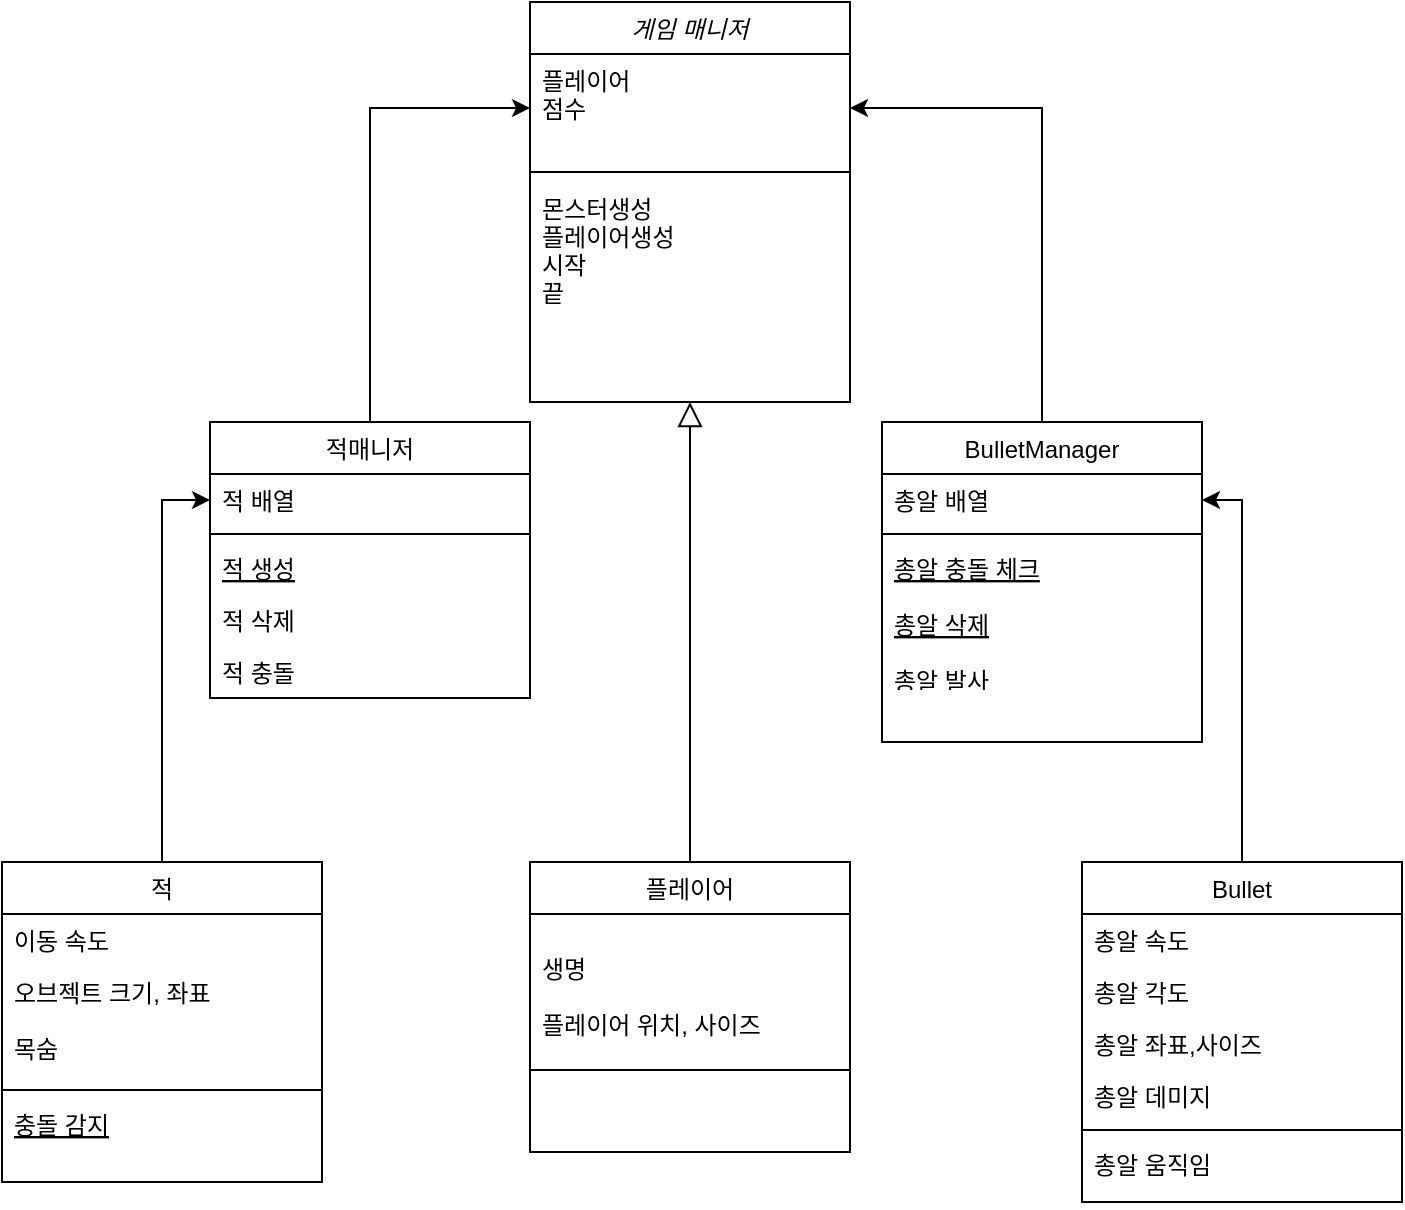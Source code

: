 <mxfile version="18.0.6" type="google" pages="2"><diagram id="C5RBs43oDa-KdzZeNtuy" name="Page-1"><mxGraphModel grid="1" page="1" gridSize="10" guides="1" tooltips="1" connect="1" arrows="1" fold="1" pageScale="1" pageWidth="827" pageHeight="1169" math="0" shadow="0"><root><mxCell id="WIyWlLk6GJQsqaUBKTNV-0"/><mxCell id="WIyWlLk6GJQsqaUBKTNV-1" parent="WIyWlLk6GJQsqaUBKTNV-0"/><mxCell id="zkfFHV4jXpPFQw0GAbJ--0" value="게임 매니저" style="swimlane;fontStyle=2;align=center;verticalAlign=top;childLayout=stackLayout;horizontal=1;startSize=26;horizontalStack=0;resizeParent=1;resizeLast=0;collapsible=1;marginBottom=0;rounded=0;shadow=0;strokeWidth=1;" vertex="1" parent="WIyWlLk6GJQsqaUBKTNV-1"><mxGeometry x="334" y="50" width="160" height="200" as="geometry"><mxRectangle x="230" y="140" width="160" height="26" as="alternateBounds"/></mxGeometry></mxCell><mxCell id="zkfFHV4jXpPFQw0GAbJ--2" value="플레이어&#10;점수" style="text;align=left;verticalAlign=top;spacingLeft=4;spacingRight=4;overflow=hidden;rotatable=0;points=[[0,0.5],[1,0.5]];portConstraint=eastwest;rounded=0;shadow=0;html=0;" vertex="1" parent="zkfFHV4jXpPFQw0GAbJ--0"><mxGeometry y="26" width="160" height="54" as="geometry"/></mxCell><mxCell id="zkfFHV4jXpPFQw0GAbJ--4" value="" style="line;html=1;strokeWidth=1;align=left;verticalAlign=middle;spacingTop=-1;spacingLeft=3;spacingRight=3;rotatable=0;labelPosition=right;points=[];portConstraint=eastwest;" vertex="1" parent="zkfFHV4jXpPFQw0GAbJ--0"><mxGeometry y="80" width="160" height="10" as="geometry"/></mxCell><mxCell id="a6Gy26_u_DuDDRZiF4Pj-2" value="몬스터생성&#10;플레이어생성&#10;시작&#10;끝" style="text;align=left;verticalAlign=top;spacingLeft=4;spacingRight=4;overflow=hidden;rotatable=0;points=[[0,0.5],[1,0.5]];portConstraint=eastwest;rounded=0;shadow=0;html=0;" vertex="1" parent="zkfFHV4jXpPFQw0GAbJ--0"><mxGeometry y="90" width="160" height="70" as="geometry"/></mxCell><mxCell id="0LHcFGpSQtOyTkcvFvQ0-19" style="edgeStyle=orthogonalEdgeStyle;rounded=0;orthogonalLoop=1;jettySize=auto;html=1;exitX=0.5;exitY=0;exitDx=0;exitDy=0;entryX=0;entryY=0.5;entryDx=0;entryDy=0;" edge="1" parent="WIyWlLk6GJQsqaUBKTNV-1" source="zkfFHV4jXpPFQw0GAbJ--6" target="0LHcFGpSQtOyTkcvFvQ0-12"><mxGeometry relative="1" as="geometry"/></mxCell><mxCell id="zkfFHV4jXpPFQw0GAbJ--6" value="적" style="swimlane;fontStyle=0;align=center;verticalAlign=top;childLayout=stackLayout;horizontal=1;startSize=26;horizontalStack=0;resizeParent=1;resizeLast=0;collapsible=1;marginBottom=0;rounded=0;shadow=0;strokeWidth=1;" vertex="1" parent="WIyWlLk6GJQsqaUBKTNV-1"><mxGeometry x="70" y="480" width="160" height="160" as="geometry"><mxRectangle x="80" y="360" width="160" height="26" as="alternateBounds"/></mxGeometry></mxCell><mxCell id="zkfFHV4jXpPFQw0GAbJ--7" value="이동 속도" style="text;align=left;verticalAlign=top;spacingLeft=4;spacingRight=4;overflow=hidden;rotatable=0;points=[[0,0.5],[1,0.5]];portConstraint=eastwest;" vertex="1" parent="zkfFHV4jXpPFQw0GAbJ--6"><mxGeometry y="26" width="160" height="26" as="geometry"/></mxCell><mxCell id="zkfFHV4jXpPFQw0GAbJ--8" value="오브젝트 크기, 좌표&#10;&#10;목숨" style="text;align=left;verticalAlign=top;spacingLeft=4;spacingRight=4;overflow=hidden;rotatable=0;points=[[0,0.5],[1,0.5]];portConstraint=eastwest;rounded=0;shadow=0;html=0;" vertex="1" parent="zkfFHV4jXpPFQw0GAbJ--6"><mxGeometry y="52" width="160" height="58" as="geometry"/></mxCell><mxCell id="zkfFHV4jXpPFQw0GAbJ--9" value="" style="line;html=1;strokeWidth=1;align=left;verticalAlign=middle;spacingTop=-1;spacingLeft=3;spacingRight=3;rotatable=0;labelPosition=right;points=[];portConstraint=eastwest;" vertex="1" parent="zkfFHV4jXpPFQw0GAbJ--6"><mxGeometry y="110" width="160" height="8" as="geometry"/></mxCell><mxCell id="zkfFHV4jXpPFQw0GAbJ--10" value="충돌 감지" style="text;align=left;verticalAlign=top;spacingLeft=4;spacingRight=4;overflow=hidden;rotatable=0;points=[[0,0.5],[1,0.5]];portConstraint=eastwest;fontStyle=4" vertex="1" parent="zkfFHV4jXpPFQw0GAbJ--6"><mxGeometry y="118" width="160" height="42" as="geometry"/></mxCell><mxCell id="zkfFHV4jXpPFQw0GAbJ--16" value="" style="endArrow=block;endSize=10;endFill=0;shadow=0;strokeWidth=1;rounded=0;edgeStyle=elbowEdgeStyle;elbow=vertical;" edge="1" parent="WIyWlLk6GJQsqaUBKTNV-1" source="zkfFHV4jXpPFQw0GAbJ--13" target="zkfFHV4jXpPFQw0GAbJ--0"><mxGeometry width="160" relative="1" as="geometry"><mxPoint x="210" y="373" as="sourcePoint"/><mxPoint x="310" y="271" as="targetPoint"/></mxGeometry></mxCell><mxCell id="0LHcFGpSQtOyTkcvFvQ0-21" style="edgeStyle=orthogonalEdgeStyle;rounded=0;orthogonalLoop=1;jettySize=auto;html=1;exitX=0.5;exitY=0;exitDx=0;exitDy=0;entryX=1;entryY=0.5;entryDx=0;entryDy=0;" edge="1" parent="WIyWlLk6GJQsqaUBKTNV-1" source="zkfFHV4jXpPFQw0GAbJ--17" target="0LHcFGpSQtOyTkcvFvQ0-3"><mxGeometry relative="1" as="geometry"><mxPoint x="660" y="450" as="targetPoint"/></mxGeometry></mxCell><mxCell id="zkfFHV4jXpPFQw0GAbJ--17" value="Bullet" style="swimlane;fontStyle=0;align=center;verticalAlign=top;childLayout=stackLayout;horizontal=1;startSize=26;horizontalStack=0;resizeParent=1;resizeLast=0;collapsible=1;marginBottom=0;rounded=0;shadow=0;strokeWidth=1;" vertex="1" parent="WIyWlLk6GJQsqaUBKTNV-1"><mxGeometry x="610" y="480" width="160" height="170" as="geometry"><mxRectangle x="550" y="140" width="160" height="26" as="alternateBounds"/></mxGeometry></mxCell><mxCell id="zkfFHV4jXpPFQw0GAbJ--18" value="총알 속도" style="text;align=left;verticalAlign=top;spacingLeft=4;spacingRight=4;overflow=hidden;rotatable=0;points=[[0,0.5],[1,0.5]];portConstraint=eastwest;" vertex="1" parent="zkfFHV4jXpPFQw0GAbJ--17"><mxGeometry y="26" width="160" height="26" as="geometry"/></mxCell><mxCell id="zkfFHV4jXpPFQw0GAbJ--19" value="총알 각도" style="text;align=left;verticalAlign=top;spacingLeft=4;spacingRight=4;overflow=hidden;rotatable=0;points=[[0,0.5],[1,0.5]];portConstraint=eastwest;rounded=0;shadow=0;html=0;" vertex="1" parent="zkfFHV4jXpPFQw0GAbJ--17"><mxGeometry y="52" width="160" height="26" as="geometry"/></mxCell><mxCell id="zkfFHV4jXpPFQw0GAbJ--21" value="총알 좌표,사이즈" style="text;align=left;verticalAlign=top;spacingLeft=4;spacingRight=4;overflow=hidden;rotatable=0;points=[[0,0.5],[1,0.5]];portConstraint=eastwest;rounded=0;shadow=0;html=0;" vertex="1" parent="zkfFHV4jXpPFQw0GAbJ--17"><mxGeometry y="78" width="160" height="26" as="geometry"/></mxCell><mxCell id="zkfFHV4jXpPFQw0GAbJ--22" value="총알 데미지" style="text;align=left;verticalAlign=top;spacingLeft=4;spacingRight=4;overflow=hidden;rotatable=0;points=[[0,0.5],[1,0.5]];portConstraint=eastwest;rounded=0;shadow=0;html=0;" vertex="1" parent="zkfFHV4jXpPFQw0GAbJ--17"><mxGeometry y="104" width="160" height="26" as="geometry"/></mxCell><mxCell id="zkfFHV4jXpPFQw0GAbJ--23" value="" style="line;html=1;strokeWidth=1;align=left;verticalAlign=middle;spacingTop=-1;spacingLeft=3;spacingRight=3;rotatable=0;labelPosition=right;points=[];portConstraint=eastwest;" vertex="1" parent="zkfFHV4jXpPFQw0GAbJ--17"><mxGeometry y="130" width="160" height="8" as="geometry"/></mxCell><mxCell id="zkfFHV4jXpPFQw0GAbJ--24" value="총알 움직임&#10;" style="text;align=left;verticalAlign=top;spacingLeft=4;spacingRight=4;overflow=hidden;rotatable=0;points=[[0,0.5],[1,0.5]];portConstraint=eastwest;" vertex="1" parent="zkfFHV4jXpPFQw0GAbJ--17"><mxGeometry y="138" width="160" height="32" as="geometry"/></mxCell><mxCell id="0LHcFGpSQtOyTkcvFvQ0-22" style="edgeStyle=orthogonalEdgeStyle;rounded=0;orthogonalLoop=1;jettySize=auto;html=1;exitX=0.5;exitY=0;exitDx=0;exitDy=0;entryX=1;entryY=0.5;entryDx=0;entryDy=0;" edge="1" parent="WIyWlLk6GJQsqaUBKTNV-1" source="0LHcFGpSQtOyTkcvFvQ0-2" target="zkfFHV4jXpPFQw0GAbJ--2"><mxGeometry relative="1" as="geometry"/></mxCell><mxCell id="0LHcFGpSQtOyTkcvFvQ0-2" value="BulletManager" style="swimlane;fontStyle=0;align=center;verticalAlign=top;childLayout=stackLayout;horizontal=1;startSize=26;horizontalStack=0;resizeParent=1;resizeLast=0;collapsible=1;marginBottom=0;rounded=0;shadow=0;strokeWidth=1;" vertex="1" parent="WIyWlLk6GJQsqaUBKTNV-1"><mxGeometry x="510" y="260" width="160" height="160" as="geometry"><mxRectangle x="80" y="360" width="160" height="26" as="alternateBounds"/></mxGeometry></mxCell><mxCell id="0LHcFGpSQtOyTkcvFvQ0-3" value="총알 배열" style="text;align=left;verticalAlign=top;spacingLeft=4;spacingRight=4;overflow=hidden;rotatable=0;points=[[0,0.5],[1,0.5]];portConstraint=eastwest;" vertex="1" parent="0LHcFGpSQtOyTkcvFvQ0-2"><mxGeometry y="26" width="160" height="26" as="geometry"/></mxCell><mxCell id="0LHcFGpSQtOyTkcvFvQ0-5" value="" style="line;html=1;strokeWidth=1;align=left;verticalAlign=middle;spacingTop=-1;spacingLeft=3;spacingRight=3;rotatable=0;labelPosition=right;points=[];portConstraint=eastwest;" vertex="1" parent="0LHcFGpSQtOyTkcvFvQ0-2"><mxGeometry y="52" width="160" height="8" as="geometry"/></mxCell><mxCell id="0LHcFGpSQtOyTkcvFvQ0-6" value="총알 충돌 체크&#10;&#10;총알 삭제&#10;&#10;총알 발사" style="text;align=left;verticalAlign=top;spacingLeft=4;spacingRight=4;overflow=hidden;rotatable=0;points=[[0,0.5],[1,0.5]];portConstraint=eastwest;fontStyle=4" vertex="1" parent="0LHcFGpSQtOyTkcvFvQ0-2"><mxGeometry y="60" width="160" height="70" as="geometry"/></mxCell><mxCell id="0LHcFGpSQtOyTkcvFvQ0-20" style="edgeStyle=orthogonalEdgeStyle;rounded=0;orthogonalLoop=1;jettySize=auto;html=1;exitX=0.5;exitY=0;exitDx=0;exitDy=0;entryX=0;entryY=0.5;entryDx=0;entryDy=0;" edge="1" parent="WIyWlLk6GJQsqaUBKTNV-1" source="0LHcFGpSQtOyTkcvFvQ0-11" target="zkfFHV4jXpPFQw0GAbJ--2"><mxGeometry relative="1" as="geometry"/></mxCell><mxCell id="0LHcFGpSQtOyTkcvFvQ0-11" value="적매니저" style="swimlane;fontStyle=0;align=center;verticalAlign=top;childLayout=stackLayout;horizontal=1;startSize=26;horizontalStack=0;resizeParent=1;resizeLast=0;collapsible=1;marginBottom=0;rounded=0;shadow=0;strokeWidth=1;" vertex="1" parent="WIyWlLk6GJQsqaUBKTNV-1"><mxGeometry x="174" y="260" width="160" height="138" as="geometry"><mxRectangle x="80" y="360" width="160" height="26" as="alternateBounds"/></mxGeometry></mxCell><mxCell id="0LHcFGpSQtOyTkcvFvQ0-12" value="적 배열" style="text;align=left;verticalAlign=top;spacingLeft=4;spacingRight=4;overflow=hidden;rotatable=0;points=[[0,0.5],[1,0.5]];portConstraint=eastwest;" vertex="1" parent="0LHcFGpSQtOyTkcvFvQ0-11"><mxGeometry y="26" width="160" height="26" as="geometry"/></mxCell><mxCell id="0LHcFGpSQtOyTkcvFvQ0-14" value="" style="line;html=1;strokeWidth=1;align=left;verticalAlign=middle;spacingTop=-1;spacingLeft=3;spacingRight=3;rotatable=0;labelPosition=right;points=[];portConstraint=eastwest;" vertex="1" parent="0LHcFGpSQtOyTkcvFvQ0-11"><mxGeometry y="52" width="160" height="8" as="geometry"/></mxCell><mxCell id="0LHcFGpSQtOyTkcvFvQ0-15" value="적 생성" style="text;align=left;verticalAlign=top;spacingLeft=4;spacingRight=4;overflow=hidden;rotatable=0;points=[[0,0.5],[1,0.5]];portConstraint=eastwest;fontStyle=4" vertex="1" parent="0LHcFGpSQtOyTkcvFvQ0-11"><mxGeometry y="60" width="160" height="26" as="geometry"/></mxCell><mxCell id="0LHcFGpSQtOyTkcvFvQ0-16" value="적 삭제" style="text;align=left;verticalAlign=top;spacingLeft=4;spacingRight=4;overflow=hidden;rotatable=0;points=[[0,0.5],[1,0.5]];portConstraint=eastwest;" vertex="1" parent="0LHcFGpSQtOyTkcvFvQ0-11"><mxGeometry y="86" width="160" height="26" as="geometry"/></mxCell><mxCell id="0LHcFGpSQtOyTkcvFvQ0-25" value="적 충돌" style="text;align=left;verticalAlign=top;spacingLeft=4;spacingRight=4;overflow=hidden;rotatable=0;points=[[0,0.5],[1,0.5]];portConstraint=eastwest;" vertex="1" parent="0LHcFGpSQtOyTkcvFvQ0-11"><mxGeometry y="112" width="160" height="26" as="geometry"/></mxCell><mxCell id="zkfFHV4jXpPFQw0GAbJ--13" value="플레이어" style="swimlane;fontStyle=0;align=center;verticalAlign=top;childLayout=stackLayout;horizontal=1;startSize=26;horizontalStack=0;resizeParent=1;resizeLast=0;collapsible=1;marginBottom=0;rounded=0;shadow=0;strokeWidth=1;" vertex="1" parent="WIyWlLk6GJQsqaUBKTNV-1"><mxGeometry x="334" y="480" width="160" height="145" as="geometry"><mxRectangle x="340" y="380" width="170" height="26" as="alternateBounds"/></mxGeometry></mxCell><mxCell id="zkfFHV4jXpPFQw0GAbJ--14" value="&#10;생명&#10;&#10;플레이어 위치, 사이즈&#10;" style="text;align=left;verticalAlign=top;spacingLeft=4;spacingRight=4;overflow=hidden;rotatable=0;points=[[0,0.5],[1,0.5]];portConstraint=eastwest;" vertex="1" parent="zkfFHV4jXpPFQw0GAbJ--13"><mxGeometry y="26" width="160" height="74" as="geometry"/></mxCell><mxCell id="zkfFHV4jXpPFQw0GAbJ--15" value="" style="line;html=1;strokeWidth=1;align=left;verticalAlign=middle;spacingTop=-1;spacingLeft=3;spacingRight=3;rotatable=0;labelPosition=right;points=[];portConstraint=eastwest;" vertex="1" parent="zkfFHV4jXpPFQw0GAbJ--13"><mxGeometry y="100" width="160" height="8" as="geometry"/></mxCell></root></mxGraphModel></diagram><diagram id="IcGbPQMtfC_rygHO5QrC" name="Page-2"><mxGraphModel grid="1" page="1" gridSize="10" guides="1" tooltips="1" connect="1" arrows="1" fold="1" pageScale="1" pageWidth="1654" pageHeight="2336" math="0" shadow="0"><root><mxCell id="0"/><mxCell id="1" parent="0"/><mxCell id="uQgbaQ9B07_zeGIa4WHW-14" style="edgeStyle=orthogonalEdgeStyle;rounded=0;orthogonalLoop=1;jettySize=auto;html=1;exitX=0.5;exitY=1;exitDx=0;exitDy=0;" edge="1" parent="1" source="uQgbaQ9B07_zeGIa4WHW-3" target="uQgbaQ9B07_zeGIa4WHW-13"><mxGeometry relative="1" as="geometry"/></mxCell><mxCell id="uQgbaQ9B07_zeGIa4WHW-3" value="게임 시작" style="rounded=1;whiteSpace=wrap;html=1;fontSize=12;glass=0;strokeWidth=1;shadow=0;" vertex="1" parent="1"><mxGeometry x="140" y="-4650" width="120" height="40" as="geometry"/></mxCell><mxCell id="uQgbaQ9B07_zeGIa4WHW-77" style="edgeStyle=orthogonalEdgeStyle;rounded=0;orthogonalLoop=1;jettySize=auto;html=1;exitX=0.5;exitY=1;exitDx=0;exitDy=0;" edge="1" parent="1" source="uQgbaQ9B07_zeGIa4WHW-13" target="6fgmLDOlCEtE4lgCY4O4-32"><mxGeometry relative="1" as="geometry"/></mxCell><mxCell id="uQgbaQ9B07_zeGIa4WHW-13" value="플레이어 생성" style="rounded=0;whiteSpace=wrap;html=1;" vertex="1" parent="1"><mxGeometry x="140" y="-4570" width="120" height="60" as="geometry"/></mxCell><mxCell id="uQgbaQ9B07_zeGIa4WHW-41" style="edgeStyle=orthogonalEdgeStyle;rounded=0;orthogonalLoop=1;jettySize=auto;html=1;exitX=0.5;exitY=1;exitDx=0;exitDy=0;entryX=0.5;entryY=0;entryDx=0;entryDy=0;" edge="1" parent="1" source="uQgbaQ9B07_zeGIa4WHW-39" target="uQgbaQ9B07_zeGIa4WHW-40"><mxGeometry relative="1" as="geometry"/></mxCell><mxCell id="uQgbaQ9B07_zeGIa4WHW-39" value="총알 이동" style="rounded=0;whiteSpace=wrap;html=1;" vertex="1" parent="1"><mxGeometry x="140" y="-3800" width="120" height="60" as="geometry"/></mxCell><mxCell id="uQgbaQ9B07_zeGIa4WHW-44" value="" style="edgeStyle=orthogonalEdgeStyle;rounded=0;orthogonalLoop=1;jettySize=auto;html=1;" edge="1" parent="1" source="uQgbaQ9B07_zeGIa4WHW-40" target="uQgbaQ9B07_zeGIa4WHW-43"><mxGeometry relative="1" as="geometry"/></mxCell><mxCell id="uQgbaQ9B07_zeGIa4WHW-55" value="" style="edgeStyle=orthogonalEdgeStyle;rounded=0;orthogonalLoop=1;jettySize=auto;html=1;" edge="1" parent="1" source="uQgbaQ9B07_zeGIa4WHW-40" target="uQgbaQ9B07_zeGIa4WHW-54"><mxGeometry relative="1" as="geometry"/></mxCell><mxCell id="uQgbaQ9B07_zeGIa4WHW-40" value="적과 충돌 하였는가?" style="rhombus;whiteSpace=wrap;html=1;" vertex="1" parent="1"><mxGeometry x="130" y="-3710" width="140" height="110" as="geometry"/></mxCell><mxCell id="uQgbaQ9B07_zeGIa4WHW-64" value="" style="edgeStyle=orthogonalEdgeStyle;rounded=0;orthogonalLoop=1;jettySize=auto;html=1;" edge="1" parent="1" source="uQgbaQ9B07_zeGIa4WHW-43"><mxGeometry relative="1" as="geometry"><mxPoint x="200" y="-3460" as="targetPoint"/></mxGeometry></mxCell><mxCell id="uQgbaQ9B07_zeGIa4WHW-43" value="적 충동한 적 체력 감소" style="whiteSpace=wrap;html=1;" vertex="1" parent="1"><mxGeometry x="135" y="-3550" width="130" height="60" as="geometry"/></mxCell><mxCell id="uQgbaQ9B07_zeGIa4WHW-45" value="YES" style="text;html=1;strokeColor=none;fillColor=none;align=center;verticalAlign=middle;whiteSpace=wrap;rounded=0;" vertex="1" parent="1"><mxGeometry x="210" y="-3600" width="30" height="30" as="geometry"/></mxCell><mxCell id="uQgbaQ9B07_zeGIa4WHW-54" value="맵밖에 나갔는가?" style="rhombus;whiteSpace=wrap;html=1;" vertex="1" parent="1"><mxGeometry x="310" y="-3710" width="140" height="110" as="geometry"/></mxCell><mxCell id="uQgbaQ9B07_zeGIa4WHW-57" value="NO" style="text;html=1;strokeColor=none;fillColor=none;align=center;verticalAlign=middle;whiteSpace=wrap;rounded=0;" vertex="1" parent="1"><mxGeometry x="270" y="-3690" width="30" height="30" as="geometry"/></mxCell><mxCell id="uQgbaQ9B07_zeGIa4WHW-65" style="edgeStyle=orthogonalEdgeStyle;rounded=0;orthogonalLoop=1;jettySize=auto;html=1;exitX=0.5;exitY=1;exitDx=0;exitDy=0;entryX=1;entryY=0.5;entryDx=0;entryDy=0;" edge="1" parent="1" source="uQgbaQ9B07_zeGIa4WHW-54"><mxGeometry relative="1" as="geometry"><mxPoint x="260" y="-3430" as="targetPoint"/><Array as="points"><mxPoint x="380" y="-3430"/></Array></mxGeometry></mxCell><mxCell id="uQgbaQ9B07_zeGIa4WHW-58" value="NO" style="text;html=1;strokeColor=none;fillColor=none;align=center;verticalAlign=middle;whiteSpace=wrap;rounded=0;" vertex="1" parent="1"><mxGeometry x="330" y="-3800" width="30" height="30" as="geometry"/></mxCell><mxCell id="uQgbaQ9B07_zeGIa4WHW-56" style="edgeStyle=orthogonalEdgeStyle;rounded=0;orthogonalLoop=1;jettySize=auto;html=1;exitX=0.5;exitY=0;exitDx=0;exitDy=0;entryX=1;entryY=0.5;entryDx=0;entryDy=0;" edge="1" parent="1" source="uQgbaQ9B07_zeGIa4WHW-54" target="uQgbaQ9B07_zeGIa4WHW-39"><mxGeometry relative="1" as="geometry"/></mxCell><mxCell id="uQgbaQ9B07_zeGIa4WHW-104" style="edgeStyle=orthogonalEdgeStyle;rounded=0;orthogonalLoop=1;jettySize=auto;html=1;exitX=0.5;exitY=1;exitDx=0;exitDy=0;entryX=0.5;entryY=0;entryDx=0;entryDy=0;" edge="1" parent="1" source="6fgmLDOlCEtE4lgCY4O4-32" target="uQgbaQ9B07_zeGIa4WHW-79"><mxGeometry relative="1" as="geometry"/></mxCell><mxCell id="6fgmLDOlCEtE4lgCY4O4-32" value="적 생성" style="rounded=0;whiteSpace=wrap;html=1;" vertex="1" parent="1"><mxGeometry x="140" y="-4470" width="120" height="60" as="geometry"/></mxCell><mxCell id="uQgbaQ9B07_zeGIa4WHW-82" style="edgeStyle=orthogonalEdgeStyle;rounded=0;orthogonalLoop=1;jettySize=auto;html=1;exitX=1;exitY=0.5;exitDx=0;exitDy=0;entryX=1;entryY=0.5;entryDx=0;entryDy=0;" edge="1" parent="1" source="uQgbaQ9B07_zeGIa4WHW-79" target="6fgmLDOlCEtE4lgCY4O4-32"><mxGeometry relative="1" as="geometry"><Array as="points"><mxPoint x="320" y="-4315"/><mxPoint x="320" y="-4440"/></Array></mxGeometry></mxCell><mxCell id="uQgbaQ9B07_zeGIa4WHW-83" style="edgeStyle=orthogonalEdgeStyle;rounded=0;orthogonalLoop=1;jettySize=auto;html=1;exitX=0.5;exitY=1;exitDx=0;exitDy=0;entryX=0.5;entryY=0;entryDx=0;entryDy=0;" edge="1" parent="1" source="uQgbaQ9B07_zeGIa4WHW-79"><mxGeometry relative="1" as="geometry"/></mxCell><mxCell id="uQgbaQ9B07_zeGIa4WHW-113" value="" style="edgeStyle=orthogonalEdgeStyle;rounded=0;orthogonalLoop=1;jettySize=auto;html=1;" edge="1" parent="1" source="uQgbaQ9B07_zeGIa4WHW-79" target="uQgbaQ9B07_zeGIa4WHW-112"><mxGeometry relative="1" as="geometry"/></mxCell><mxCell id="uQgbaQ9B07_zeGIa4WHW-79" value="적이 일정 수 있는가?" style="rhombus;whiteSpace=wrap;html=1;rounded=0;" vertex="1" parent="1"><mxGeometry x="125" y="-4355" width="150" height="80" as="geometry"/></mxCell><mxCell id="uQgbaQ9B07_zeGIa4WHW-86" value="" style="edgeStyle=orthogonalEdgeStyle;rounded=0;orthogonalLoop=1;jettySize=auto;html=1;" edge="1" parent="1" target="uQgbaQ9B07_zeGIa4WHW-85"><mxGeometry relative="1" as="geometry"/></mxCell><mxCell id="6fgmLDOlCEtE4lgCY4O4-39" value="YES" style="text;html=1;strokeColor=none;fillColor=none;align=center;verticalAlign=middle;whiteSpace=wrap;rounded=0;" vertex="1" parent="1"><mxGeometry x="215" y="-4275" width="30" height="30" as="geometry"/></mxCell><mxCell id="6fgmLDOlCEtE4lgCY4O4-40" value="NO" style="text;html=1;strokeColor=none;fillColor=none;align=center;verticalAlign=middle;whiteSpace=wrap;rounded=0;fontSize=12;" vertex="1" parent="1"><mxGeometry x="269.38" y="-4310" width="60" height="30" as="geometry"/></mxCell><mxCell id="uQgbaQ9B07_zeGIa4WHW-89" value="" style="edgeStyle=orthogonalEdgeStyle;rounded=0;orthogonalLoop=1;jettySize=auto;html=1;" edge="1" parent="1" source="uQgbaQ9B07_zeGIa4WHW-85" target="uQgbaQ9B07_zeGIa4WHW-88"><mxGeometry relative="1" as="geometry"/></mxCell><mxCell id="uQgbaQ9B07_zeGIa4WHW-141" style="edgeStyle=orthogonalEdgeStyle;rounded=0;orthogonalLoop=1;jettySize=auto;html=1;entryX=0;entryY=0.5;entryDx=0;entryDy=0;" edge="1" parent="1" source="uQgbaQ9B07_zeGIa4WHW-85" target="uQgbaQ9B07_zeGIa4WHW-112"><mxGeometry relative="1" as="geometry"><Array as="points"><mxPoint x="60" y="-3970"/><mxPoint x="60" y="-4210"/></Array></mxGeometry></mxCell><mxCell id="uQgbaQ9B07_zeGIa4WHW-85" value="클릭을 했는가?" style="rhombus;whiteSpace=wrap;html=1;rounded=0;" vertex="1" parent="1"><mxGeometry x="120.01" y="-4010" width="160" height="80" as="geometry"/></mxCell><mxCell id="uQgbaQ9B07_zeGIa4WHW-133" value="" style="edgeStyle=orthogonalEdgeStyle;rounded=0;orthogonalLoop=1;jettySize=auto;html=1;" edge="1" parent="1" source="uQgbaQ9B07_zeGIa4WHW-88"><mxGeometry relative="1" as="geometry"><mxPoint x="200" y="-3799.995" as="targetPoint"/></mxGeometry></mxCell><mxCell id="uQgbaQ9B07_zeGIa4WHW-88" value="총알 발사" style="whiteSpace=wrap;html=1;rounded=0;" vertex="1" parent="1"><mxGeometry x="140.01" y="-3890" width="120" height="60" as="geometry"/></mxCell><mxCell id="6fgmLDOlCEtE4lgCY4O4-43" value="NO" style="text;html=1;strokeColor=none;fillColor=none;align=center;verticalAlign=middle;whiteSpace=wrap;rounded=0;fontSize=12;" vertex="1" parent="1"><mxGeometry x="1380" y="-4190" width="60" height="30" as="geometry"/></mxCell><mxCell id="uQgbaQ9B07_zeGIa4WHW-112" value="적이 플레이어에게 이동" style="whiteSpace=wrap;html=1;rounded=0;" vertex="1" parent="1"><mxGeometry x="130" y="-4240" width="140" height="60" as="geometry"/></mxCell><mxCell id="uQgbaQ9B07_zeGIa4WHW-122" value="" style="edgeStyle=orthogonalEdgeStyle;rounded=0;orthogonalLoop=1;jettySize=auto;html=1;" edge="1" parent="1" source="uQgbaQ9B07_zeGIa4WHW-117" target="uQgbaQ9B07_zeGIa4WHW-121"><mxGeometry relative="1" as="geometry"/></mxCell><mxCell id="uQgbaQ9B07_zeGIa4WHW-125" style="edgeStyle=orthogonalEdgeStyle;rounded=0;orthogonalLoop=1;jettySize=auto;html=1;exitX=0.5;exitY=1;exitDx=0;exitDy=0;entryX=0.5;entryY=0;entryDx=0;entryDy=0;" edge="1" parent="1" source="uQgbaQ9B07_zeGIa4WHW-117" target="uQgbaQ9B07_zeGIa4WHW-85"><mxGeometry relative="1" as="geometry"/></mxCell><mxCell id="uQgbaQ9B07_zeGIa4WHW-117" value="적이 플레이어와 충돌했나?" style="rhombus;whiteSpace=wrap;html=1;" vertex="1" parent="1"><mxGeometry x="115.63" y="-4140" width="168.75" height="90" as="geometry"/></mxCell><mxCell id="uQgbaQ9B07_zeGIa4WHW-128" value="" style="edgeStyle=orthogonalEdgeStyle;rounded=0;orthogonalLoop=1;jettySize=auto;html=1;" edge="1" parent="1" source="uQgbaQ9B07_zeGIa4WHW-121" target="uQgbaQ9B07_zeGIa4WHW-127"><mxGeometry relative="1" as="geometry"/></mxCell><mxCell id="uQgbaQ9B07_zeGIa4WHW-121" value="플레이어 체력 1감소" style="whiteSpace=wrap;html=1;" vertex="1" parent="1"><mxGeometry x="329.995" y="-4125" width="120" height="60" as="geometry"/></mxCell><mxCell id="uQgbaQ9B07_zeGIa4WHW-130" value="" style="edgeStyle=orthogonalEdgeStyle;rounded=0;orthogonalLoop=1;jettySize=auto;html=1;" edge="1" parent="1" source="uQgbaQ9B07_zeGIa4WHW-127" target="uQgbaQ9B07_zeGIa4WHW-129"><mxGeometry relative="1" as="geometry"/></mxCell><mxCell id="uQgbaQ9B07_zeGIa4WHW-154" value="" style="edgeStyle=orthogonalEdgeStyle;rounded=0;orthogonalLoop=1;jettySize=auto;html=1;" edge="1" parent="1" source="uQgbaQ9B07_zeGIa4WHW-127" target="uQgbaQ9B07_zeGIa4WHW-153"><mxGeometry relative="1" as="geometry"/></mxCell><mxCell id="uQgbaQ9B07_zeGIa4WHW-127" value="플레이어 체력이 0인가?" style="rhombus;whiteSpace=wrap;html=1;" vertex="1" parent="1"><mxGeometry x="490" y="-4135" width="160.01" height="80" as="geometry"/></mxCell><mxCell id="uQgbaQ9B07_zeGIa4WHW-118" style="edgeStyle=orthogonalEdgeStyle;rounded=0;orthogonalLoop=1;jettySize=auto;html=1;exitX=0.5;exitY=1;exitDx=0;exitDy=0;entryX=0.5;entryY=0;entryDx=0;entryDy=0;" edge="1" parent="1" source="uQgbaQ9B07_zeGIa4WHW-112" target="uQgbaQ9B07_zeGIa4WHW-117"><mxGeometry relative="1" as="geometry"/></mxCell><mxCell id="uQgbaQ9B07_zeGIa4WHW-155" style="edgeStyle=orthogonalEdgeStyle;rounded=0;orthogonalLoop=1;jettySize=auto;html=1;entryX=1;entryY=0;entryDx=0;entryDy=0;" edge="1" parent="1" source="uQgbaQ9B07_zeGIa4WHW-129" target="uQgbaQ9B07_zeGIa4WHW-79"><mxGeometry relative="1" as="geometry"><mxPoint x="340" y="-4270" as="targetPoint"/><Array as="points"><mxPoint x="450" y="-4335"/><mxPoint x="450" y="-4335"/></Array></mxGeometry></mxCell><mxCell id="uQgbaQ9B07_zeGIa4WHW-129" value="적 제거" style="whiteSpace=wrap;html=1;" vertex="1" parent="1"><mxGeometry x="510.005" y="-4345" width="120" height="60" as="geometry"/></mxCell><mxCell id="EYckH6GnzuHIpJ2w01G5-3" value="YES" style="text;html=1;strokeColor=none;fillColor=none;align=center;verticalAlign=middle;whiteSpace=wrap;rounded=0;" vertex="1" parent="1"><mxGeometry x="284.38" y="-4125" width="30" height="30" as="geometry"/></mxCell><mxCell id="EYckH6GnzuHIpJ2w01G5-4" value="NO" style="text;html=1;strokeColor=none;fillColor=none;align=center;verticalAlign=middle;whiteSpace=wrap;rounded=0;fontSize=12;" vertex="1" parent="1"><mxGeometry x="190" y="-4050" width="60" height="30" as="geometry"/></mxCell><mxCell id="EYckH6GnzuHIpJ2w01G5-5" value="YES" style="text;html=1;strokeColor=none;fillColor=none;align=center;verticalAlign=middle;whiteSpace=wrap;rounded=0;" vertex="1" parent="1"><mxGeometry x="205" y="-3920" width="30" height="30" as="geometry"/></mxCell><mxCell id="EYckH6GnzuHIpJ2w01G5-6" value="NO" style="text;html=1;strokeColor=none;fillColor=none;align=center;verticalAlign=middle;whiteSpace=wrap;rounded=0;fontSize=12;" vertex="1" parent="1"><mxGeometry x="570.01" y="-4210" width="60" height="30" as="geometry"/></mxCell><mxCell id="EYckH6GnzuHIpJ2w01G5-8" value="NO" style="text;html=1;strokeColor=none;fillColor=none;align=center;verticalAlign=middle;whiteSpace=wrap;rounded=0;fontSize=12;" vertex="1" parent="1"><mxGeometry x="60.01" y="-4000" width="60" height="30" as="geometry"/></mxCell><mxCell id="uQgbaQ9B07_zeGIa4WHW-153" value="게임 종료" style="rounded=1;whiteSpace=wrap;html=1;" vertex="1" parent="1"><mxGeometry x="510.005" y="-3965" width="120" height="60" as="geometry"/></mxCell><mxCell id="uQgbaQ9B07_zeGIa4WHW-158" value="" style="edgeStyle=orthogonalEdgeStyle;rounded=0;orthogonalLoop=1;jettySize=auto;html=1;" edge="1" parent="1" source="uQgbaQ9B07_zeGIa4WHW-156" target="uQgbaQ9B07_zeGIa4WHW-157"><mxGeometry relative="1" as="geometry"/></mxCell><mxCell id="uQgbaQ9B07_zeGIa4WHW-156" value="총알 제거" style="rounded=0;whiteSpace=wrap;html=1;" vertex="1" parent="1"><mxGeometry x="140" y="-3460" width="120" height="60" as="geometry"/></mxCell><mxCell id="uQgbaQ9B07_zeGIa4WHW-161" value="" style="edgeStyle=orthogonalEdgeStyle;rounded=0;orthogonalLoop=1;jettySize=auto;html=1;" edge="1" parent="1" source="uQgbaQ9B07_zeGIa4WHW-157" target="uQgbaQ9B07_zeGIa4WHW-160"><mxGeometry relative="1" as="geometry"/></mxCell><mxCell id="vFvcRbbcyWYe4ILyQAMQ-1" style="edgeStyle=orthogonalEdgeStyle;rounded=0;orthogonalLoop=1;jettySize=auto;html=1;" edge="1" parent="1" source="uQgbaQ9B07_zeGIa4WHW-157" target="uQgbaQ9B07_zeGIa4WHW-112"><mxGeometry relative="1" as="geometry"><Array as="points"><mxPoint x="60" y="-3320"/><mxPoint x="60" y="-4210"/></Array></mxGeometry></mxCell><mxCell id="uQgbaQ9B07_zeGIa4WHW-157" value="적 체력이 0인가?" style="rhombus;whiteSpace=wrap;html=1;rounded=0;" vertex="1" parent="1"><mxGeometry x="135" y="-3360" width="130" height="80" as="geometry"/></mxCell><mxCell id="uQgbaQ9B07_zeGIa4WHW-162" style="edgeStyle=orthogonalEdgeStyle;rounded=0;orthogonalLoop=1;jettySize=auto;html=1;entryX=1;entryY=0.5;entryDx=0;entryDy=0;" edge="1" parent="1" source="uQgbaQ9B07_zeGIa4WHW-160" target="uQgbaQ9B07_zeGIa4WHW-129"><mxGeometry relative="1" as="geometry"><Array as="points"><mxPoint x="670" y="-3320"/><mxPoint x="670" y="-4315"/></Array></mxGeometry></mxCell><mxCell id="uQgbaQ9B07_zeGIa4WHW-160" value="점수 획득" style="whiteSpace=wrap;html=1;rounded=0;" vertex="1" parent="1"><mxGeometry x="350" y="-3350" width="120" height="60" as="geometry"/></mxCell><mxCell id="vFvcRbbcyWYe4ILyQAMQ-2" value="NO" style="text;html=1;strokeColor=none;fillColor=none;align=center;verticalAlign=middle;whiteSpace=wrap;rounded=0;fontSize=12;" vertex="1" parent="1"><mxGeometry x="50.0" y="-3350" width="60" height="30" as="geometry"/></mxCell><mxCell id="vFvcRbbcyWYe4ILyQAMQ-3" value="YES" style="text;html=1;strokeColor=none;fillColor=none;align=center;verticalAlign=middle;whiteSpace=wrap;rounded=0;" vertex="1" parent="1"><mxGeometry x="284.38" y="-3350" width="30" height="30" as="geometry"/></mxCell></root></mxGraphModel></diagram></mxfile>